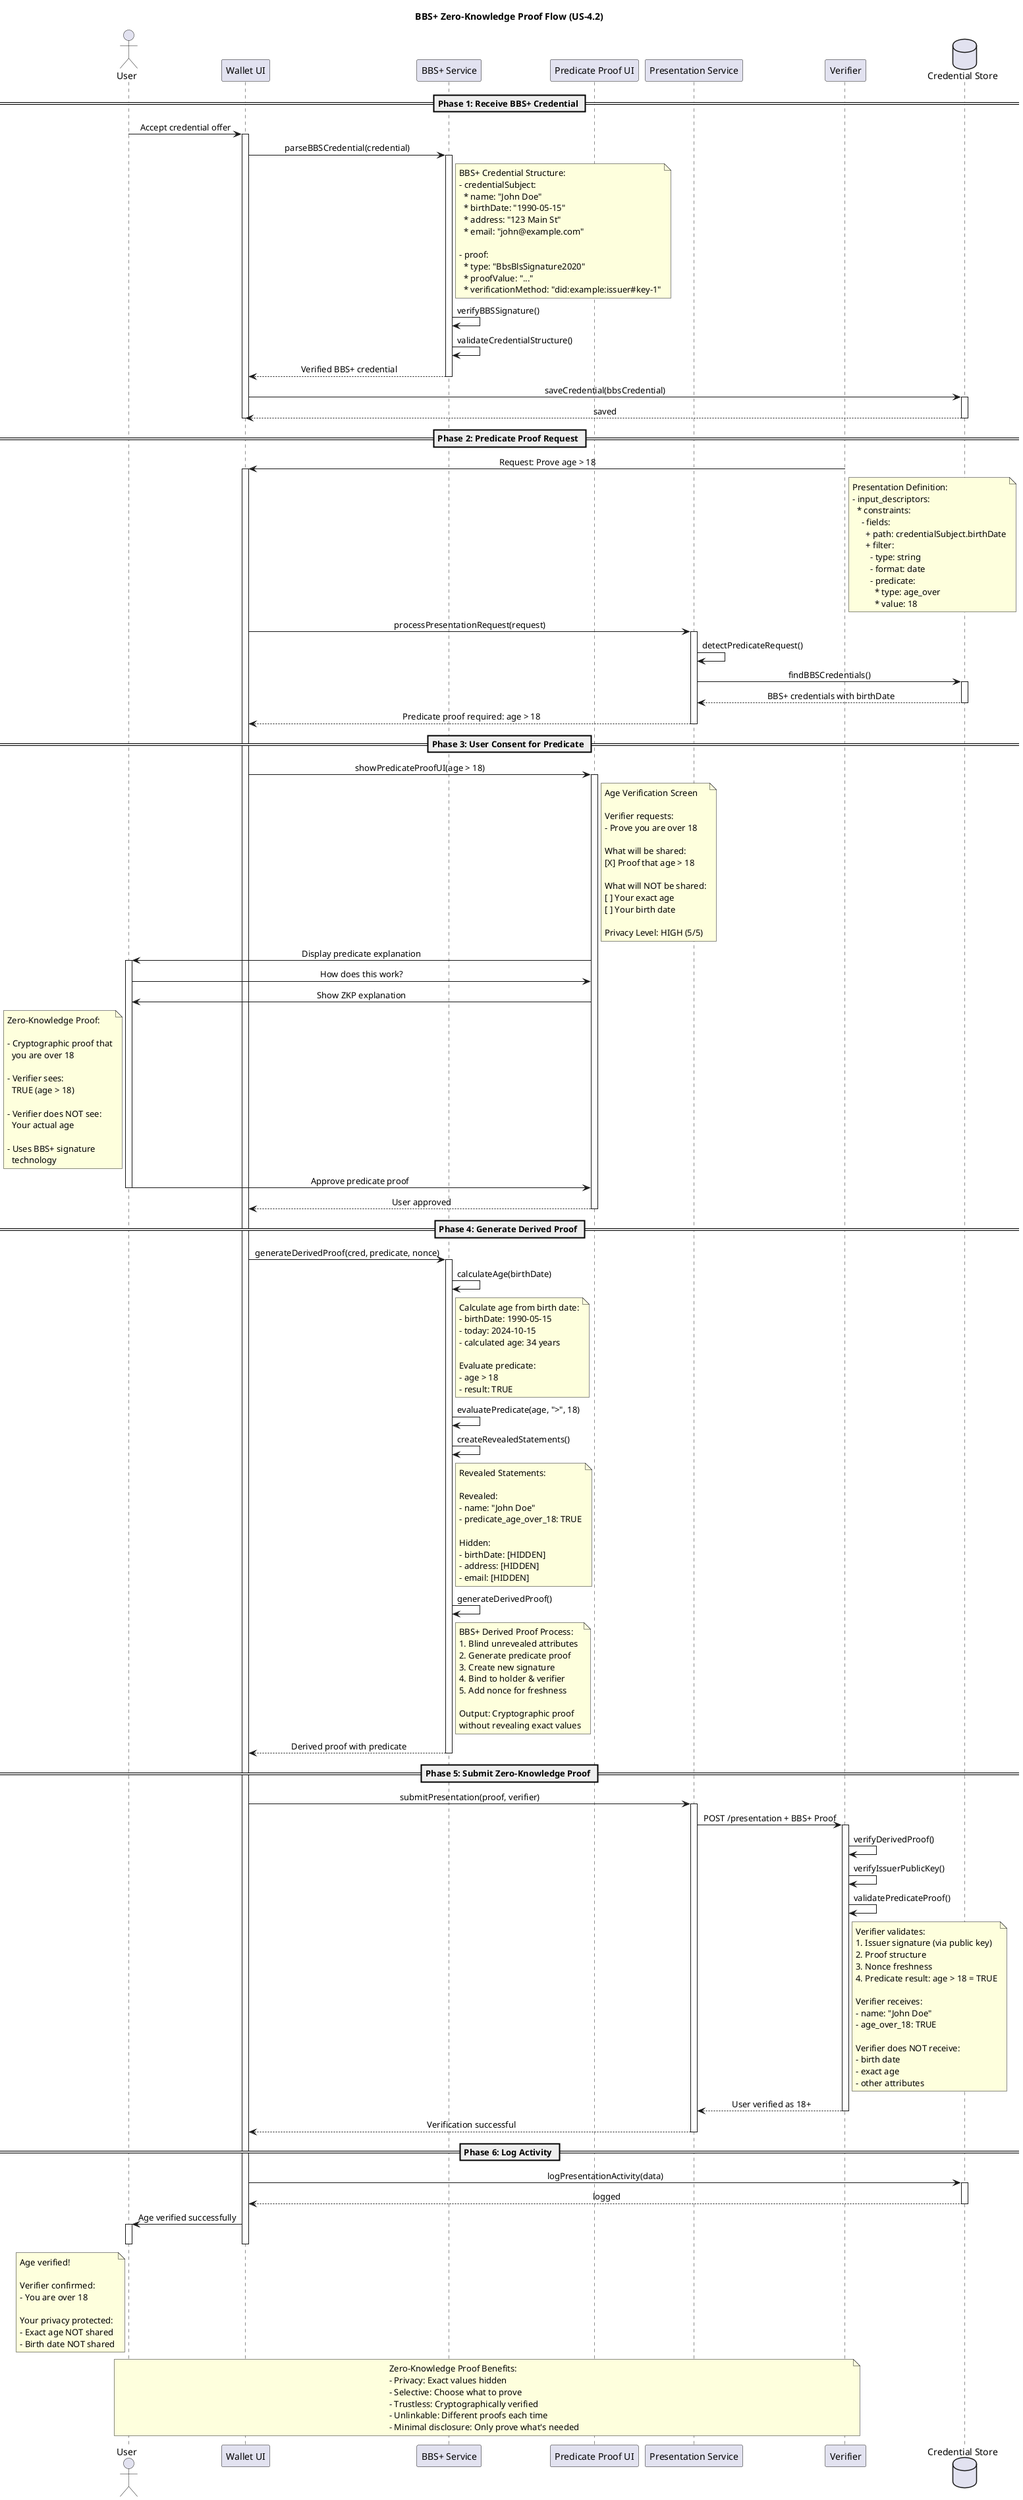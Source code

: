 @startuml BBS-ZKP-Flow
skinparam sequenceMessageAlign center
title BBS+ Zero-Knowledge Proof Flow (US-4.2)

actor User as user
participant "Wallet UI" as ui
participant "BBS+ Service" as bbs
participant "Predicate Proof UI" as predicate
participant "Presentation Service" as present
participant "Verifier" as verifier
database "Credential Store" as store

== Phase 1: Receive BBS+ Credential ==

user -> ui: Accept credential offer
activate ui
ui -> bbs: parseBBSCredential(credential)
activate bbs

note right of bbs
  BBS+ Credential Structure:
  - credentialSubject:
    * name: "John Doe"
    * birthDate: "1990-05-15"
    * address: "123 Main St"
    * email: "john@example.com"
  
  - proof:
    * type: "BbsBlsSignature2020"
    * proofValue: "..."
    * verificationMethod: "did:example:issuer#key-1"
end note

bbs -> bbs: verifyBBSSignature()
bbs -> bbs: validateCredentialStructure()

bbs --> ui: Verified BBS+ credential
deactivate bbs

ui -> store: saveCredential(bbsCredential)
activate store
store --> ui: saved
deactivate store
deactivate ui

== Phase 2: Predicate Proof Request ==

verifier -> ui: Request: Prove age > 18
activate ui

note right of verifier
  Presentation Definition:
  - input_descriptors:
    * constraints:
      - fields:
        + path: credentialSubject.birthDate
        + filter:
          - type: string
          - format: date
          - predicate:
            * type: age_over
            * value: 18
end note

ui -> present: processPresentationRequest(request)
activate present

present -> present: detectPredicateRequest()
present -> store: findBBSCredentials()
activate store
store --> present: BBS+ credentials with birthDate
deactivate store

present --> ui: Predicate proof required: age > 18
deactivate present

== Phase 3: User Consent for Predicate ==

ui -> predicate: showPredicateProofUI(age > 18)
activate predicate

note right of predicate
  Age Verification Screen
  
  Verifier requests:
  - Prove you are over 18
  
  What will be shared:
  [X] Proof that age > 18
  
  What will NOT be shared:
  [ ] Your exact age
  [ ] Your birth date
  
  Privacy Level: HIGH (5/5)
end note

predicate -> user: Display predicate explanation
activate user

user -> predicate: How does this work?

predicate -> user: Show ZKP explanation
note left of user
  Zero-Knowledge Proof:
  
  - Cryptographic proof that
    you are over 18
  
  - Verifier sees: 
    TRUE (age > 18)
  
  - Verifier does NOT see:
    Your actual age
  
  - Uses BBS+ signature
    technology
end note

user -> predicate: Approve predicate proof
deactivate user

predicate --> ui: User approved
deactivate predicate

== Phase 4: Generate Derived Proof ==

ui -> bbs: generateDerivedProof(cred, predicate, nonce)
activate bbs

bbs -> bbs: calculateAge(birthDate)

note right of bbs
  Calculate age from birth date:
  - birthDate: 1990-05-15
  - today: 2024-10-15
  - calculated age: 34 years
  
  Evaluate predicate:
  - age > 18
  - result: TRUE
end note

bbs -> bbs: evaluatePredicate(age, ">", 18)
bbs -> bbs: createRevealedStatements()

note right of bbs
  Revealed Statements:
  
  Revealed:
  - name: "John Doe"
  - predicate_age_over_18: TRUE
  
  Hidden:
  - birthDate: [HIDDEN]
  - address: [HIDDEN]
  - email: [HIDDEN]
end note

bbs -> bbs: generateDerivedProof()

note right of bbs
  BBS+ Derived Proof Process:
  1. Blind unrevealed attributes
  2. Generate predicate proof
  3. Create new signature
  4. Bind to holder & verifier
  5. Add nonce for freshness
  
  Output: Cryptographic proof
  without revealing exact values
end note

bbs --> ui: Derived proof with predicate
deactivate bbs

== Phase 5: Submit Zero-Knowledge Proof ==

ui -> present: submitPresentation(proof, verifier)
activate present

present -> verifier: POST /presentation + BBS+ Proof
activate verifier

verifier -> verifier: verifyDerivedProof()
verifier -> verifier: verifyIssuerPublicKey()
verifier -> verifier: validatePredicateProof()

note right of verifier
  Verifier validates:
  1. Issuer signature (via public key)
  2. Proof structure
  3. Nonce freshness
  4. Predicate result: age > 18 = TRUE
  
  Verifier receives:
  - name: "John Doe"
  - age_over_18: TRUE
  
  Verifier does NOT receive:
  - birth date
  - exact age
  - other attributes
end note

verifier --> present: User verified as 18+
deactivate verifier

present --> ui: Verification successful
deactivate present

== Phase 6: Log Activity ==

ui -> store: logPresentationActivity(data)
activate store
store --> ui: logged
deactivate store

ui -> user: Age verified successfully
activate user
note left of user
  Age verified!
  
  Verifier confirmed:
  - You are over 18
  
  Your privacy protected:
  - Exact age NOT shared
  - Birth date NOT shared
end note
deactivate user

deactivate ui

note over user, verifier
  Zero-Knowledge Proof Benefits:
  - Privacy: Exact values hidden
  - Selective: Choose what to prove
  - Trustless: Cryptographically verified
  - Unlinkable: Different proofs each time
  - Minimal disclosure: Only prove what's needed
end note

@enduml
